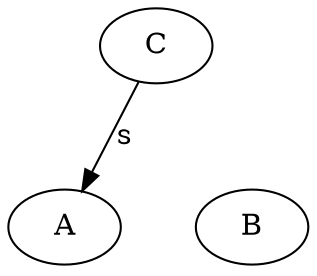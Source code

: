 digraph {
    rankdir=TB
    C

    {
        rank=same
        A
        B
    }

    C -> A[label="s"]
    C -> B[style="invis" label="t"]
    A -> B[style="invis" label="f"]
    B -> A[style="invis" label="g"]
}
